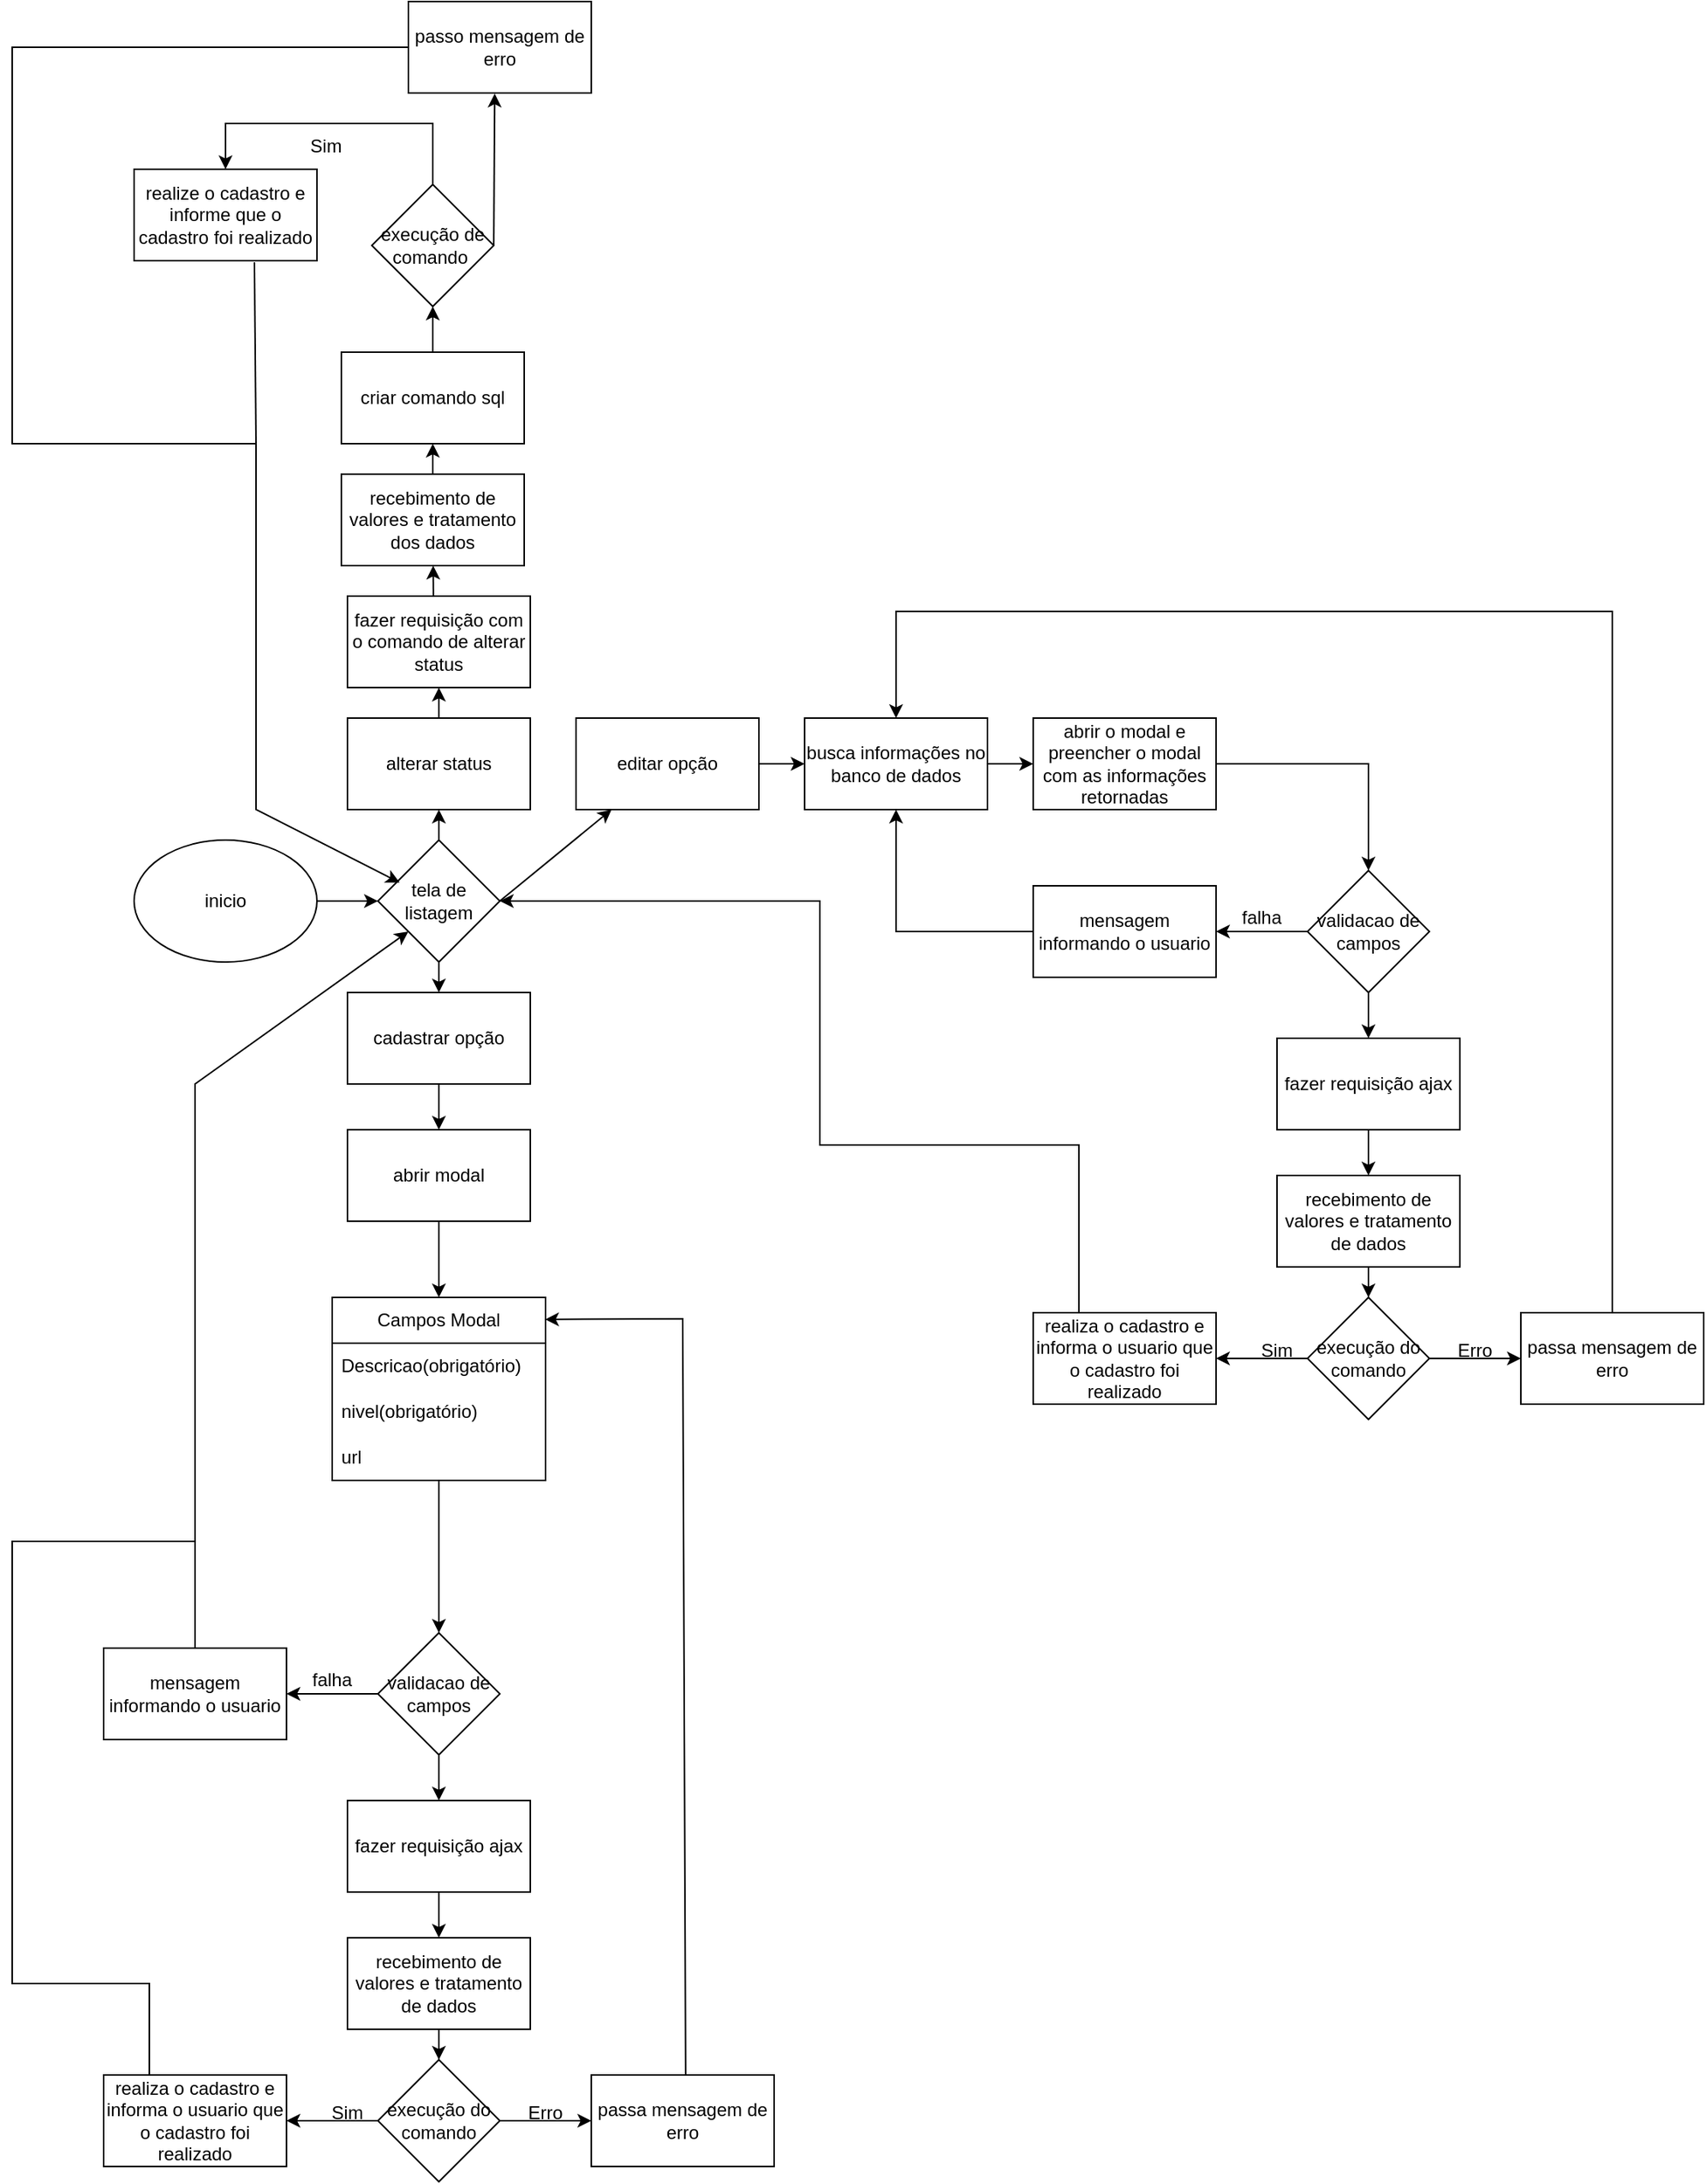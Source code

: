 <mxfile version="26.1.0">
  <diagram name="Página-1" id="zz4XxLORgdPkV_2R_ziB">
    <mxGraphModel dx="463" dy="1431" grid="1" gridSize="10" guides="1" tooltips="1" connect="1" arrows="1" fold="1" page="1" pageScale="1" pageWidth="827" pageHeight="1169" math="0" shadow="0">
      <root>
        <mxCell id="0" />
        <mxCell id="1" parent="0" />
        <mxCell id="eePxE5dwfhzt0HfO-NFH-1" value="inicio" style="ellipse;whiteSpace=wrap;html=1;" vertex="1" parent="1">
          <mxGeometry x="350" y="420" width="120" height="80" as="geometry" />
        </mxCell>
        <mxCell id="eePxE5dwfhzt0HfO-NFH-2" value="" style="endArrow=classic;html=1;rounded=0;exitX=1;exitY=0.5;exitDx=0;exitDy=0;" edge="1" parent="1" source="eePxE5dwfhzt0HfO-NFH-1" target="eePxE5dwfhzt0HfO-NFH-3">
          <mxGeometry width="50" height="50" relative="1" as="geometry">
            <mxPoint x="390" y="480" as="sourcePoint" />
            <mxPoint x="550" y="460" as="targetPoint" />
          </mxGeometry>
        </mxCell>
        <mxCell id="eePxE5dwfhzt0HfO-NFH-3" value="tela de listagem" style="rhombus;whiteSpace=wrap;html=1;" vertex="1" parent="1">
          <mxGeometry x="510" y="420" width="80" height="80" as="geometry" />
        </mxCell>
        <mxCell id="eePxE5dwfhzt0HfO-NFH-4" value="" style="endArrow=classic;html=1;rounded=0;exitX=0.5;exitY=0;exitDx=0;exitDy=0;" edge="1" parent="1" source="eePxE5dwfhzt0HfO-NFH-3" target="eePxE5dwfhzt0HfO-NFH-5">
          <mxGeometry width="50" height="50" relative="1" as="geometry">
            <mxPoint x="490" y="480" as="sourcePoint" />
            <mxPoint x="550" y="370" as="targetPoint" />
          </mxGeometry>
        </mxCell>
        <mxCell id="eePxE5dwfhzt0HfO-NFH-5" value="alterar status" style="rounded=0;whiteSpace=wrap;html=1;" vertex="1" parent="1">
          <mxGeometry x="490" y="340" width="120" height="60" as="geometry" />
        </mxCell>
        <mxCell id="eePxE5dwfhzt0HfO-NFH-6" value="" style="endArrow=classic;html=1;rounded=0;exitX=0.5;exitY=0;exitDx=0;exitDy=0;" edge="1" parent="1" source="eePxE5dwfhzt0HfO-NFH-5" target="eePxE5dwfhzt0HfO-NFH-7">
          <mxGeometry width="50" height="50" relative="1" as="geometry">
            <mxPoint x="490" y="350" as="sourcePoint" />
            <mxPoint x="550" y="300" as="targetPoint" />
          </mxGeometry>
        </mxCell>
        <mxCell id="eePxE5dwfhzt0HfO-NFH-7" value="fazer requisição com o comando de alterar status" style="rounded=0;whiteSpace=wrap;html=1;" vertex="1" parent="1">
          <mxGeometry x="490" y="260" width="120" height="60" as="geometry" />
        </mxCell>
        <mxCell id="eePxE5dwfhzt0HfO-NFH-8" value="" style="endArrow=classic;html=1;rounded=0;exitX=0.47;exitY=-0.009;exitDx=0;exitDy=0;exitPerimeter=0;" edge="1" parent="1" source="eePxE5dwfhzt0HfO-NFH-7" target="eePxE5dwfhzt0HfO-NFH-9">
          <mxGeometry width="50" height="50" relative="1" as="geometry">
            <mxPoint x="490" y="250" as="sourcePoint" />
            <mxPoint x="546" y="210" as="targetPoint" />
          </mxGeometry>
        </mxCell>
        <mxCell id="eePxE5dwfhzt0HfO-NFH-9" value="recebimento de valores e tratamento dos dados" style="rounded=0;whiteSpace=wrap;html=1;" vertex="1" parent="1">
          <mxGeometry x="486" y="180" width="120" height="60" as="geometry" />
        </mxCell>
        <mxCell id="eePxE5dwfhzt0HfO-NFH-10" value="" style="endArrow=classic;html=1;rounded=0;exitX=0.5;exitY=0;exitDx=0;exitDy=0;" edge="1" parent="1" source="eePxE5dwfhzt0HfO-NFH-9" target="eePxE5dwfhzt0HfO-NFH-11">
          <mxGeometry width="50" height="50" relative="1" as="geometry">
            <mxPoint x="530" y="260" as="sourcePoint" />
            <mxPoint x="546" y="130" as="targetPoint" />
          </mxGeometry>
        </mxCell>
        <mxCell id="eePxE5dwfhzt0HfO-NFH-11" value="criar comando sql" style="rounded=0;whiteSpace=wrap;html=1;" vertex="1" parent="1">
          <mxGeometry x="486" y="100" width="120" height="60" as="geometry" />
        </mxCell>
        <mxCell id="eePxE5dwfhzt0HfO-NFH-12" value="" style="endArrow=classic;html=1;rounded=0;exitX=0.5;exitY=0;exitDx=0;exitDy=0;entryX=0.5;entryY=1;entryDx=0;entryDy=0;" edge="1" parent="1" source="eePxE5dwfhzt0HfO-NFH-11" target="eePxE5dwfhzt0HfO-NFH-14">
          <mxGeometry width="50" height="50" relative="1" as="geometry">
            <mxPoint x="530" y="190" as="sourcePoint" />
            <mxPoint x="540" y="60" as="targetPoint" />
          </mxGeometry>
        </mxCell>
        <mxCell id="eePxE5dwfhzt0HfO-NFH-14" value="execução de comando&amp;nbsp;" style="rhombus;whiteSpace=wrap;html=1;" vertex="1" parent="1">
          <mxGeometry x="506" y="-10" width="80" height="80" as="geometry" />
        </mxCell>
        <mxCell id="eePxE5dwfhzt0HfO-NFH-15" value="" style="endArrow=classic;html=1;rounded=0;exitX=0.5;exitY=0;exitDx=0;exitDy=0;" edge="1" parent="1" source="eePxE5dwfhzt0HfO-NFH-14" target="eePxE5dwfhzt0HfO-NFH-16">
          <mxGeometry width="50" height="50" relative="1" as="geometry">
            <mxPoint x="480" y="70" as="sourcePoint" />
            <mxPoint x="410" y="10" as="targetPoint" />
            <Array as="points">
              <mxPoint x="546" y="-50" />
              <mxPoint x="410" y="-50" />
            </Array>
          </mxGeometry>
        </mxCell>
        <mxCell id="eePxE5dwfhzt0HfO-NFH-16" value="realize o cadastro e informe que o cadastro foi realizado" style="rounded=0;whiteSpace=wrap;html=1;" vertex="1" parent="1">
          <mxGeometry x="350" y="-20" width="120" height="60" as="geometry" />
        </mxCell>
        <mxCell id="eePxE5dwfhzt0HfO-NFH-17" value="Sim" style="text;strokeColor=none;align=center;fillColor=none;html=1;verticalAlign=middle;whiteSpace=wrap;rounded=0;" vertex="1" parent="1">
          <mxGeometry x="446" y="-50" width="60" height="30" as="geometry" />
        </mxCell>
        <mxCell id="eePxE5dwfhzt0HfO-NFH-18" value="" style="endArrow=classic;html=1;rounded=0;exitX=1;exitY=0.5;exitDx=0;exitDy=0;entryX=0.472;entryY=1.006;entryDx=0;entryDy=0;entryPerimeter=0;" edge="1" parent="1" source="eePxE5dwfhzt0HfO-NFH-14" target="eePxE5dwfhzt0HfO-NFH-19">
          <mxGeometry width="50" height="50" relative="1" as="geometry">
            <mxPoint x="540" as="sourcePoint" />
            <mxPoint x="590" y="-50" as="targetPoint" />
          </mxGeometry>
        </mxCell>
        <mxCell id="eePxE5dwfhzt0HfO-NFH-19" value="passo mensagem de erro" style="rounded=0;whiteSpace=wrap;html=1;" vertex="1" parent="1">
          <mxGeometry x="530" y="-130" width="120" height="60" as="geometry" />
        </mxCell>
        <mxCell id="eePxE5dwfhzt0HfO-NFH-20" value="" style="endArrow=classic;html=1;rounded=0;exitX=0;exitY=0.5;exitDx=0;exitDy=0;entryX=0.178;entryY=0.349;entryDx=0;entryDy=0;entryPerimeter=0;" edge="1" parent="1" source="eePxE5dwfhzt0HfO-NFH-19" target="eePxE5dwfhzt0HfO-NFH-3">
          <mxGeometry width="50" height="50" relative="1" as="geometry">
            <mxPoint x="550" y="-10" as="sourcePoint" />
            <mxPoint x="600" y="-60" as="targetPoint" />
            <Array as="points">
              <mxPoint x="270" y="-100" />
              <mxPoint x="270" y="160" />
              <mxPoint x="430" y="160" />
              <mxPoint x="430" y="400" />
            </Array>
          </mxGeometry>
        </mxCell>
        <mxCell id="eePxE5dwfhzt0HfO-NFH-22" value="" style="endArrow=none;html=1;rounded=0;exitX=0.658;exitY=1.017;exitDx=0;exitDy=0;exitPerimeter=0;" edge="1" parent="1" source="eePxE5dwfhzt0HfO-NFH-16">
          <mxGeometry width="50" height="50" relative="1" as="geometry">
            <mxPoint x="398" y="39" as="sourcePoint" />
            <mxPoint x="430" y="160" as="targetPoint" />
          </mxGeometry>
        </mxCell>
        <mxCell id="eePxE5dwfhzt0HfO-NFH-23" value="" style="endArrow=classic;html=1;rounded=0;exitX=0.5;exitY=1;exitDx=0;exitDy=0;" edge="1" parent="1" source="eePxE5dwfhzt0HfO-NFH-3" target="eePxE5dwfhzt0HfO-NFH-24">
          <mxGeometry width="50" height="50" relative="1" as="geometry">
            <mxPoint x="230" y="440" as="sourcePoint" />
            <mxPoint x="550" y="550" as="targetPoint" />
          </mxGeometry>
        </mxCell>
        <mxCell id="eePxE5dwfhzt0HfO-NFH-24" value="cadastrar opção" style="rounded=0;whiteSpace=wrap;html=1;" vertex="1" parent="1">
          <mxGeometry x="490" y="520" width="120" height="60" as="geometry" />
        </mxCell>
        <mxCell id="eePxE5dwfhzt0HfO-NFH-25" value="" style="endArrow=classic;html=1;rounded=0;exitX=0.5;exitY=1;exitDx=0;exitDy=0;" edge="1" parent="1" source="eePxE5dwfhzt0HfO-NFH-24" target="eePxE5dwfhzt0HfO-NFH-26">
          <mxGeometry width="50" height="50" relative="1" as="geometry">
            <mxPoint x="360" y="630" as="sourcePoint" />
            <mxPoint x="550" y="620" as="targetPoint" />
          </mxGeometry>
        </mxCell>
        <mxCell id="eePxE5dwfhzt0HfO-NFH-26" value="abrir modal" style="rounded=0;whiteSpace=wrap;html=1;" vertex="1" parent="1">
          <mxGeometry x="490" y="610" width="120" height="60" as="geometry" />
        </mxCell>
        <mxCell id="eePxE5dwfhzt0HfO-NFH-27" value="" style="endArrow=classic;html=1;rounded=0;exitX=0.5;exitY=1;exitDx=0;exitDy=0;" edge="1" parent="1" source="eePxE5dwfhzt0HfO-NFH-26" target="eePxE5dwfhzt0HfO-NFH-28">
          <mxGeometry width="50" height="50" relative="1" as="geometry">
            <mxPoint x="360" y="630" as="sourcePoint" />
            <mxPoint x="550" y="730" as="targetPoint" />
          </mxGeometry>
        </mxCell>
        <mxCell id="eePxE5dwfhzt0HfO-NFH-36" value="" style="edgeStyle=orthogonalEdgeStyle;rounded=0;orthogonalLoop=1;jettySize=auto;html=1;" edge="1" parent="1" source="eePxE5dwfhzt0HfO-NFH-28" target="eePxE5dwfhzt0HfO-NFH-35">
          <mxGeometry relative="1" as="geometry" />
        </mxCell>
        <mxCell id="eePxE5dwfhzt0HfO-NFH-28" value="Campos Modal" style="swimlane;fontStyle=0;childLayout=stackLayout;horizontal=1;startSize=30;horizontalStack=0;resizeParent=1;resizeParentMax=0;resizeLast=0;collapsible=1;marginBottom=0;whiteSpace=wrap;html=1;" vertex="1" parent="1">
          <mxGeometry x="480" y="720" width="140" height="120" as="geometry" />
        </mxCell>
        <mxCell id="eePxE5dwfhzt0HfO-NFH-29" value="Descricao(obrigatório)" style="text;strokeColor=none;fillColor=none;align=left;verticalAlign=middle;spacingLeft=4;spacingRight=4;overflow=hidden;points=[[0,0.5],[1,0.5]];portConstraint=eastwest;rotatable=0;whiteSpace=wrap;html=1;" vertex="1" parent="eePxE5dwfhzt0HfO-NFH-28">
          <mxGeometry y="30" width="140" height="30" as="geometry" />
        </mxCell>
        <mxCell id="eePxE5dwfhzt0HfO-NFH-30" value="nivel(obrigatório)" style="text;strokeColor=none;fillColor=none;align=left;verticalAlign=middle;spacingLeft=4;spacingRight=4;overflow=hidden;points=[[0,0.5],[1,0.5]];portConstraint=eastwest;rotatable=0;whiteSpace=wrap;html=1;" vertex="1" parent="eePxE5dwfhzt0HfO-NFH-28">
          <mxGeometry y="60" width="140" height="30" as="geometry" />
        </mxCell>
        <mxCell id="eePxE5dwfhzt0HfO-NFH-31" value="url" style="text;strokeColor=none;fillColor=none;align=left;verticalAlign=middle;spacingLeft=4;spacingRight=4;overflow=hidden;points=[[0,0.5],[1,0.5]];portConstraint=eastwest;rotatable=0;whiteSpace=wrap;html=1;" vertex="1" parent="eePxE5dwfhzt0HfO-NFH-28">
          <mxGeometry y="90" width="140" height="30" as="geometry" />
        </mxCell>
        <mxCell id="eePxE5dwfhzt0HfO-NFH-38" value="" style="edgeStyle=orthogonalEdgeStyle;rounded=0;orthogonalLoop=1;jettySize=auto;html=1;" edge="1" parent="1" source="eePxE5dwfhzt0HfO-NFH-35" target="eePxE5dwfhzt0HfO-NFH-37">
          <mxGeometry relative="1" as="geometry" />
        </mxCell>
        <mxCell id="eePxE5dwfhzt0HfO-NFH-42" value="" style="edgeStyle=orthogonalEdgeStyle;rounded=0;orthogonalLoop=1;jettySize=auto;html=1;" edge="1" parent="1" source="eePxE5dwfhzt0HfO-NFH-35" target="eePxE5dwfhzt0HfO-NFH-41">
          <mxGeometry relative="1" as="geometry" />
        </mxCell>
        <mxCell id="eePxE5dwfhzt0HfO-NFH-35" value="validacao de campos" style="rhombus;whiteSpace=wrap;html=1;fontStyle=0;startSize=30;" vertex="1" parent="1">
          <mxGeometry x="510" y="940" width="80" height="80" as="geometry" />
        </mxCell>
        <mxCell id="eePxE5dwfhzt0HfO-NFH-37" value="mensagem informando o usuario" style="whiteSpace=wrap;html=1;fontStyle=0;startSize=30;" vertex="1" parent="1">
          <mxGeometry x="330" y="950" width="120" height="60" as="geometry" />
        </mxCell>
        <mxCell id="eePxE5dwfhzt0HfO-NFH-39" value="falha" style="text;strokeColor=none;align=center;fillColor=none;html=1;verticalAlign=middle;whiteSpace=wrap;rounded=0;" vertex="1" parent="1">
          <mxGeometry x="450" y="956" width="60" height="30" as="geometry" />
        </mxCell>
        <mxCell id="eePxE5dwfhzt0HfO-NFH-40" value="" style="endArrow=classic;html=1;rounded=0;exitX=0.5;exitY=0;exitDx=0;exitDy=0;entryX=0;entryY=1;entryDx=0;entryDy=0;" edge="1" parent="1" source="eePxE5dwfhzt0HfO-NFH-37" target="eePxE5dwfhzt0HfO-NFH-3">
          <mxGeometry width="50" height="50" relative="1" as="geometry">
            <mxPoint x="360" y="890" as="sourcePoint" />
            <mxPoint x="410" y="840" as="targetPoint" />
            <Array as="points">
              <mxPoint x="390" y="580" />
            </Array>
          </mxGeometry>
        </mxCell>
        <mxCell id="eePxE5dwfhzt0HfO-NFH-44" value="" style="edgeStyle=orthogonalEdgeStyle;rounded=0;orthogonalLoop=1;jettySize=auto;html=1;" edge="1" parent="1" source="eePxE5dwfhzt0HfO-NFH-41" target="eePxE5dwfhzt0HfO-NFH-43">
          <mxGeometry relative="1" as="geometry" />
        </mxCell>
        <mxCell id="eePxE5dwfhzt0HfO-NFH-41" value="fazer requisição ajax" style="whiteSpace=wrap;html=1;fontStyle=0;startSize=30;" vertex="1" parent="1">
          <mxGeometry x="490" y="1050" width="120" height="60" as="geometry" />
        </mxCell>
        <mxCell id="eePxE5dwfhzt0HfO-NFH-46" value="" style="edgeStyle=orthogonalEdgeStyle;rounded=0;orthogonalLoop=1;jettySize=auto;html=1;" edge="1" parent="1" source="eePxE5dwfhzt0HfO-NFH-43" target="eePxE5dwfhzt0HfO-NFH-45">
          <mxGeometry relative="1" as="geometry" />
        </mxCell>
        <mxCell id="eePxE5dwfhzt0HfO-NFH-43" value="recebimento de valores e tratamento de dados" style="whiteSpace=wrap;html=1;fontStyle=0;startSize=30;" vertex="1" parent="1">
          <mxGeometry x="490" y="1140" width="120" height="60" as="geometry" />
        </mxCell>
        <mxCell id="eePxE5dwfhzt0HfO-NFH-50" value="" style="edgeStyle=orthogonalEdgeStyle;rounded=0;orthogonalLoop=1;jettySize=auto;html=1;" edge="1" parent="1" source="eePxE5dwfhzt0HfO-NFH-45" target="eePxE5dwfhzt0HfO-NFH-49">
          <mxGeometry relative="1" as="geometry" />
        </mxCell>
        <mxCell id="eePxE5dwfhzt0HfO-NFH-53" value="" style="edgeStyle=orthogonalEdgeStyle;rounded=0;orthogonalLoop=1;jettySize=auto;html=1;" edge="1" parent="1" source="eePxE5dwfhzt0HfO-NFH-45" target="eePxE5dwfhzt0HfO-NFH-52">
          <mxGeometry relative="1" as="geometry" />
        </mxCell>
        <mxCell id="eePxE5dwfhzt0HfO-NFH-45" value="execução do comando" style="rhombus;whiteSpace=wrap;html=1;fontStyle=0;startSize=30;" vertex="1" parent="1">
          <mxGeometry x="510" y="1220" width="80" height="80" as="geometry" />
        </mxCell>
        <mxCell id="eePxE5dwfhzt0HfO-NFH-49" value="passa mensagem de erro" style="whiteSpace=wrap;html=1;fontStyle=0;startSize=30;" vertex="1" parent="1">
          <mxGeometry x="650" y="1230" width="120" height="60" as="geometry" />
        </mxCell>
        <mxCell id="eePxE5dwfhzt0HfO-NFH-51" value="Erro" style="text;strokeColor=none;align=center;fillColor=none;html=1;verticalAlign=middle;whiteSpace=wrap;rounded=0;" vertex="1" parent="1">
          <mxGeometry x="590" y="1240" width="60" height="30" as="geometry" />
        </mxCell>
        <mxCell id="eePxE5dwfhzt0HfO-NFH-52" value="realiza o cadastro e informa o usuario que o cadastro foi realizado" style="whiteSpace=wrap;html=1;fontStyle=0;startSize=30;" vertex="1" parent="1">
          <mxGeometry x="330" y="1230" width="120" height="60" as="geometry" />
        </mxCell>
        <mxCell id="eePxE5dwfhzt0HfO-NFH-54" value="Sim" style="text;strokeColor=none;align=center;fillColor=none;html=1;verticalAlign=middle;whiteSpace=wrap;rounded=0;" vertex="1" parent="1">
          <mxGeometry x="460" y="1240" width="60" height="30" as="geometry" />
        </mxCell>
        <mxCell id="eePxE5dwfhzt0HfO-NFH-56" value="" style="endArrow=none;html=1;rounded=0;exitX=0.25;exitY=0;exitDx=0;exitDy=0;" edge="1" parent="1" source="eePxE5dwfhzt0HfO-NFH-52">
          <mxGeometry width="50" height="50" relative="1" as="geometry">
            <mxPoint x="550" y="920" as="sourcePoint" />
            <mxPoint x="390" y="880" as="targetPoint" />
            <Array as="points">
              <mxPoint x="360" y="1170" />
              <mxPoint x="270" y="1170" />
              <mxPoint x="270" y="880" />
            </Array>
          </mxGeometry>
        </mxCell>
        <mxCell id="eePxE5dwfhzt0HfO-NFH-57" value="" style="endArrow=classic;html=1;rounded=0;exitX=0.516;exitY=-0.001;exitDx=0;exitDy=0;entryX=0.998;entryY=0.12;entryDx=0;entryDy=0;entryPerimeter=0;exitPerimeter=0;" edge="1" parent="1" source="eePxE5dwfhzt0HfO-NFH-49" target="eePxE5dwfhzt0HfO-NFH-28">
          <mxGeometry width="50" height="50" relative="1" as="geometry">
            <mxPoint x="480" y="1100" as="sourcePoint" />
            <mxPoint x="530" y="1050" as="targetPoint" />
            <Array as="points">
              <mxPoint x="710" y="734" />
            </Array>
          </mxGeometry>
        </mxCell>
        <mxCell id="eePxE5dwfhzt0HfO-NFH-58" value="" style="endArrow=classic;html=1;rounded=0;" edge="1" parent="1" target="eePxE5dwfhzt0HfO-NFH-59">
          <mxGeometry width="50" height="50" relative="1" as="geometry">
            <mxPoint x="590" y="460" as="sourcePoint" />
            <mxPoint x="640" y="410" as="targetPoint" />
          </mxGeometry>
        </mxCell>
        <mxCell id="eePxE5dwfhzt0HfO-NFH-61" value="" style="edgeStyle=orthogonalEdgeStyle;rounded=0;orthogonalLoop=1;jettySize=auto;html=1;" edge="1" parent="1" source="eePxE5dwfhzt0HfO-NFH-59" target="eePxE5dwfhzt0HfO-NFH-60">
          <mxGeometry relative="1" as="geometry" />
        </mxCell>
        <mxCell id="eePxE5dwfhzt0HfO-NFH-59" value="editar opção" style="rounded=0;whiteSpace=wrap;html=1;" vertex="1" parent="1">
          <mxGeometry x="640" y="340" width="120" height="60" as="geometry" />
        </mxCell>
        <mxCell id="eePxE5dwfhzt0HfO-NFH-63" value="" style="edgeStyle=orthogonalEdgeStyle;rounded=0;orthogonalLoop=1;jettySize=auto;html=1;" edge="1" parent="1" source="eePxE5dwfhzt0HfO-NFH-60" target="eePxE5dwfhzt0HfO-NFH-62">
          <mxGeometry relative="1" as="geometry" />
        </mxCell>
        <mxCell id="eePxE5dwfhzt0HfO-NFH-60" value="busca informações no banco de dados" style="rounded=0;whiteSpace=wrap;html=1;" vertex="1" parent="1">
          <mxGeometry x="790" y="340" width="120" height="60" as="geometry" />
        </mxCell>
        <mxCell id="eePxE5dwfhzt0HfO-NFH-62" value="abrir o modal e preencher o modal com as informações retornadas" style="whiteSpace=wrap;html=1;rounded=0;" vertex="1" parent="1">
          <mxGeometry x="940" y="340" width="120" height="60" as="geometry" />
        </mxCell>
        <mxCell id="eePxE5dwfhzt0HfO-NFH-64" value="" style="edgeStyle=orthogonalEdgeStyle;rounded=0;orthogonalLoop=1;jettySize=auto;html=1;" edge="1" parent="1" source="eePxE5dwfhzt0HfO-NFH-66" target="eePxE5dwfhzt0HfO-NFH-67">
          <mxGeometry relative="1" as="geometry" />
        </mxCell>
        <mxCell id="eePxE5dwfhzt0HfO-NFH-65" value="" style="edgeStyle=orthogonalEdgeStyle;rounded=0;orthogonalLoop=1;jettySize=auto;html=1;" edge="1" parent="1" source="eePxE5dwfhzt0HfO-NFH-66" target="eePxE5dwfhzt0HfO-NFH-70">
          <mxGeometry relative="1" as="geometry" />
        </mxCell>
        <mxCell id="eePxE5dwfhzt0HfO-NFH-66" value="validacao de campos" style="rhombus;whiteSpace=wrap;html=1;fontStyle=0;startSize=30;" vertex="1" parent="1">
          <mxGeometry x="1120" y="440" width="80" height="80" as="geometry" />
        </mxCell>
        <mxCell id="eePxE5dwfhzt0HfO-NFH-67" value="mensagem informando o usuario" style="whiteSpace=wrap;html=1;fontStyle=0;startSize=30;" vertex="1" parent="1">
          <mxGeometry x="940" y="450" width="120" height="60" as="geometry" />
        </mxCell>
        <mxCell id="eePxE5dwfhzt0HfO-NFH-68" value="falha" style="text;strokeColor=none;align=center;fillColor=none;html=1;verticalAlign=middle;whiteSpace=wrap;rounded=0;" vertex="1" parent="1">
          <mxGeometry x="1060" y="456" width="60" height="30" as="geometry" />
        </mxCell>
        <mxCell id="eePxE5dwfhzt0HfO-NFH-69" value="" style="edgeStyle=orthogonalEdgeStyle;rounded=0;orthogonalLoop=1;jettySize=auto;html=1;" edge="1" parent="1" source="eePxE5dwfhzt0HfO-NFH-70" target="eePxE5dwfhzt0HfO-NFH-72">
          <mxGeometry relative="1" as="geometry" />
        </mxCell>
        <mxCell id="eePxE5dwfhzt0HfO-NFH-70" value="fazer requisição ajax" style="whiteSpace=wrap;html=1;fontStyle=0;startSize=30;" vertex="1" parent="1">
          <mxGeometry x="1100" y="550" width="120" height="60" as="geometry" />
        </mxCell>
        <mxCell id="eePxE5dwfhzt0HfO-NFH-71" value="" style="edgeStyle=orthogonalEdgeStyle;rounded=0;orthogonalLoop=1;jettySize=auto;html=1;" edge="1" parent="1" source="eePxE5dwfhzt0HfO-NFH-72" target="eePxE5dwfhzt0HfO-NFH-75">
          <mxGeometry relative="1" as="geometry" />
        </mxCell>
        <mxCell id="eePxE5dwfhzt0HfO-NFH-72" value="recebimento de valores e tratamento de dados" style="whiteSpace=wrap;html=1;fontStyle=0;startSize=30;" vertex="1" parent="1">
          <mxGeometry x="1100" y="640" width="120" height="60" as="geometry" />
        </mxCell>
        <mxCell id="eePxE5dwfhzt0HfO-NFH-73" value="" style="edgeStyle=orthogonalEdgeStyle;rounded=0;orthogonalLoop=1;jettySize=auto;html=1;" edge="1" parent="1" source="eePxE5dwfhzt0HfO-NFH-75" target="eePxE5dwfhzt0HfO-NFH-76">
          <mxGeometry relative="1" as="geometry" />
        </mxCell>
        <mxCell id="eePxE5dwfhzt0HfO-NFH-74" value="" style="edgeStyle=orthogonalEdgeStyle;rounded=0;orthogonalLoop=1;jettySize=auto;html=1;" edge="1" parent="1" source="eePxE5dwfhzt0HfO-NFH-75" target="eePxE5dwfhzt0HfO-NFH-78">
          <mxGeometry relative="1" as="geometry" />
        </mxCell>
        <mxCell id="eePxE5dwfhzt0HfO-NFH-75" value="execução do comando" style="rhombus;whiteSpace=wrap;html=1;fontStyle=0;startSize=30;" vertex="1" parent="1">
          <mxGeometry x="1120" y="720" width="80" height="80" as="geometry" />
        </mxCell>
        <mxCell id="eePxE5dwfhzt0HfO-NFH-76" value="passa mensagem de erro" style="whiteSpace=wrap;html=1;fontStyle=0;startSize=30;" vertex="1" parent="1">
          <mxGeometry x="1260" y="730" width="120" height="60" as="geometry" />
        </mxCell>
        <mxCell id="eePxE5dwfhzt0HfO-NFH-77" value="Erro" style="text;strokeColor=none;align=center;fillColor=none;html=1;verticalAlign=middle;whiteSpace=wrap;rounded=0;" vertex="1" parent="1">
          <mxGeometry x="1200" y="740" width="60" height="30" as="geometry" />
        </mxCell>
        <mxCell id="eePxE5dwfhzt0HfO-NFH-78" value="realiza o cadastro e informa o usuario que o cadastro foi realizado" style="whiteSpace=wrap;html=1;fontStyle=0;startSize=30;" vertex="1" parent="1">
          <mxGeometry x="940" y="730" width="120" height="60" as="geometry" />
        </mxCell>
        <mxCell id="eePxE5dwfhzt0HfO-NFH-79" value="Sim" style="text;strokeColor=none;align=center;fillColor=none;html=1;verticalAlign=middle;whiteSpace=wrap;rounded=0;" vertex="1" parent="1">
          <mxGeometry x="1070" y="740" width="60" height="30" as="geometry" />
        </mxCell>
        <mxCell id="eePxE5dwfhzt0HfO-NFH-81" value="" style="endArrow=classic;html=1;rounded=0;exitX=1;exitY=0.5;exitDx=0;exitDy=0;entryX=0.5;entryY=0;entryDx=0;entryDy=0;" edge="1" parent="1" source="eePxE5dwfhzt0HfO-NFH-62" target="eePxE5dwfhzt0HfO-NFH-66">
          <mxGeometry width="50" height="50" relative="1" as="geometry">
            <mxPoint x="1200" y="570" as="sourcePoint" />
            <mxPoint x="1250" y="520" as="targetPoint" />
            <Array as="points">
              <mxPoint x="1160" y="370" />
            </Array>
          </mxGeometry>
        </mxCell>
        <mxCell id="eePxE5dwfhzt0HfO-NFH-82" value="" style="endArrow=classic;html=1;rounded=0;exitX=0.5;exitY=0;exitDx=0;exitDy=0;entryX=0.5;entryY=0;entryDx=0;entryDy=0;" edge="1" parent="1" source="eePxE5dwfhzt0HfO-NFH-76" target="eePxE5dwfhzt0HfO-NFH-60">
          <mxGeometry width="50" height="50" relative="1" as="geometry">
            <mxPoint x="660" y="570" as="sourcePoint" />
            <mxPoint x="710" y="520" as="targetPoint" />
            <Array as="points">
              <mxPoint x="1320" y="270" />
              <mxPoint x="850" y="270" />
            </Array>
          </mxGeometry>
        </mxCell>
        <mxCell id="eePxE5dwfhzt0HfO-NFH-83" value="" style="endArrow=classic;html=1;rounded=0;exitX=0.25;exitY=0;exitDx=0;exitDy=0;" edge="1" parent="1" source="eePxE5dwfhzt0HfO-NFH-78" target="eePxE5dwfhzt0HfO-NFH-3">
          <mxGeometry width="50" height="50" relative="1" as="geometry">
            <mxPoint x="780" y="570" as="sourcePoint" />
            <mxPoint x="830" y="520" as="targetPoint" />
            <Array as="points">
              <mxPoint x="970" y="620" />
              <mxPoint x="800" y="620" />
              <mxPoint x="800" y="460" />
            </Array>
          </mxGeometry>
        </mxCell>
        <mxCell id="eePxE5dwfhzt0HfO-NFH-84" value="" style="endArrow=classic;html=1;rounded=0;exitX=0;exitY=0.5;exitDx=0;exitDy=0;entryX=0.5;entryY=1;entryDx=0;entryDy=0;" edge="1" parent="1" source="eePxE5dwfhzt0HfO-NFH-67" target="eePxE5dwfhzt0HfO-NFH-60">
          <mxGeometry width="50" height="50" relative="1" as="geometry">
            <mxPoint x="780" y="570" as="sourcePoint" />
            <mxPoint x="830" y="520" as="targetPoint" />
            <Array as="points">
              <mxPoint x="850" y="480" />
            </Array>
          </mxGeometry>
        </mxCell>
      </root>
    </mxGraphModel>
  </diagram>
</mxfile>
